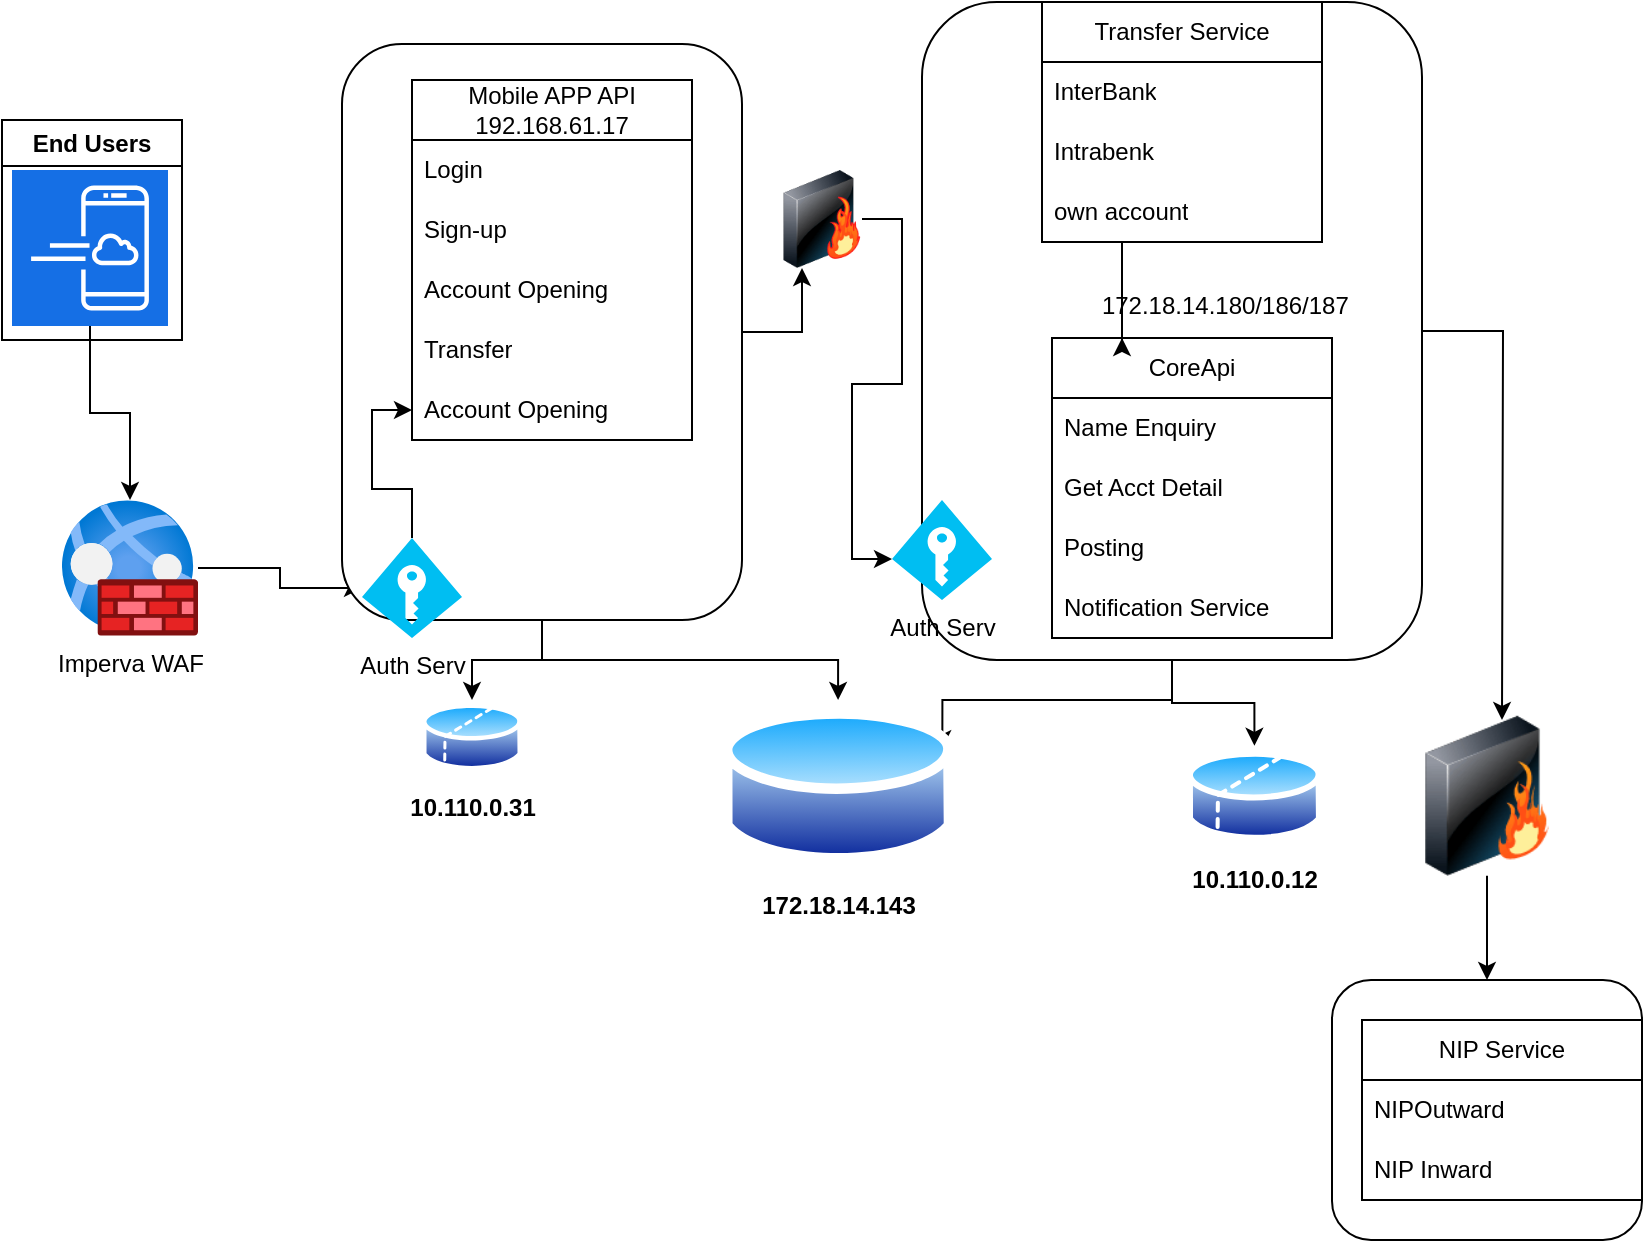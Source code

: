 <mxfile version="26.0.11">
  <diagram name="Page-1" id="iLtLGhJoXfoRHe2laWTk">
    <mxGraphModel dx="1001" dy="463" grid="1" gridSize="10" guides="1" tooltips="1" connect="1" arrows="1" fold="1" page="1" pageScale="1" pageWidth="850" pageHeight="1100" math="0" shadow="0">
      <root>
        <mxCell id="0" />
        <mxCell id="1" parent="0" />
        <mxCell id="2rMHzWM-z_1OdCPlIjtP-59" style="edgeStyle=orthogonalEdgeStyle;rounded=0;orthogonalLoop=1;jettySize=auto;html=1;entryX=1;entryY=0.25;entryDx=0;entryDy=0;" edge="1" parent="1" source="2rMHzWM-z_1OdCPlIjtP-6" target="2rMHzWM-z_1OdCPlIjtP-31">
          <mxGeometry relative="1" as="geometry" />
        </mxCell>
        <mxCell id="2rMHzWM-z_1OdCPlIjtP-69" style="edgeStyle=orthogonalEdgeStyle;rounded=0;orthogonalLoop=1;jettySize=auto;html=1;" edge="1" parent="1" source="2rMHzWM-z_1OdCPlIjtP-6">
          <mxGeometry relative="1" as="geometry">
            <mxPoint x="780" y="390" as="targetPoint" />
          </mxGeometry>
        </mxCell>
        <mxCell id="2rMHzWM-z_1OdCPlIjtP-73" style="edgeStyle=orthogonalEdgeStyle;rounded=0;orthogonalLoop=1;jettySize=auto;html=1;entryX=0.5;entryY=0;entryDx=0;entryDy=0;" edge="1" parent="1" source="2rMHzWM-z_1OdCPlIjtP-6" target="2rMHzWM-z_1OdCPlIjtP-50">
          <mxGeometry relative="1" as="geometry" />
        </mxCell>
        <mxCell id="2rMHzWM-z_1OdCPlIjtP-6" value="" style="rounded=1;whiteSpace=wrap;html=1;" vertex="1" parent="1">
          <mxGeometry x="490" y="31" width="250" height="329" as="geometry" />
        </mxCell>
        <mxCell id="2rMHzWM-z_1OdCPlIjtP-9" value="Transfer Service" style="swimlane;fontStyle=0;childLayout=stackLayout;horizontal=1;startSize=30;horizontalStack=0;resizeParent=1;resizeParentMax=0;resizeLast=0;collapsible=1;marginBottom=0;whiteSpace=wrap;html=1;" vertex="1" parent="1">
          <mxGeometry x="550" y="31" width="140" height="120" as="geometry" />
        </mxCell>
        <mxCell id="2rMHzWM-z_1OdCPlIjtP-10" value="InterBank" style="text;strokeColor=none;fillColor=none;align=left;verticalAlign=middle;spacingLeft=4;spacingRight=4;overflow=hidden;points=[[0,0.5],[1,0.5]];portConstraint=eastwest;rotatable=0;whiteSpace=wrap;html=1;" vertex="1" parent="2rMHzWM-z_1OdCPlIjtP-9">
          <mxGeometry y="30" width="140" height="30" as="geometry" />
        </mxCell>
        <mxCell id="2rMHzWM-z_1OdCPlIjtP-11" value="Intrabenk" style="text;strokeColor=none;fillColor=none;align=left;verticalAlign=middle;spacingLeft=4;spacingRight=4;overflow=hidden;points=[[0,0.5],[1,0.5]];portConstraint=eastwest;rotatable=0;whiteSpace=wrap;html=1;" vertex="1" parent="2rMHzWM-z_1OdCPlIjtP-9">
          <mxGeometry y="60" width="140" height="30" as="geometry" />
        </mxCell>
        <mxCell id="2rMHzWM-z_1OdCPlIjtP-12" value="own account" style="text;strokeColor=none;fillColor=none;align=left;verticalAlign=middle;spacingLeft=4;spacingRight=4;overflow=hidden;points=[[0,0.5],[1,0.5]];portConstraint=eastwest;rotatable=0;whiteSpace=wrap;html=1;" vertex="1" parent="2rMHzWM-z_1OdCPlIjtP-9">
          <mxGeometry y="90" width="140" height="30" as="geometry" />
        </mxCell>
        <mxCell id="2rMHzWM-z_1OdCPlIjtP-13" value="CoreApi" style="swimlane;fontStyle=0;childLayout=stackLayout;horizontal=1;startSize=30;horizontalStack=0;resizeParent=1;resizeParentMax=0;resizeLast=0;collapsible=1;marginBottom=0;whiteSpace=wrap;html=1;" vertex="1" parent="1">
          <mxGeometry x="555" y="199" width="140" height="150" as="geometry" />
        </mxCell>
        <mxCell id="2rMHzWM-z_1OdCPlIjtP-14" value="Name Enquiry" style="text;strokeColor=none;fillColor=none;align=left;verticalAlign=middle;spacingLeft=4;spacingRight=4;overflow=hidden;points=[[0,0.5],[1,0.5]];portConstraint=eastwest;rotatable=0;whiteSpace=wrap;html=1;" vertex="1" parent="2rMHzWM-z_1OdCPlIjtP-13">
          <mxGeometry y="30" width="140" height="30" as="geometry" />
        </mxCell>
        <mxCell id="2rMHzWM-z_1OdCPlIjtP-15" value="Get Acct Detail" style="text;strokeColor=none;fillColor=none;align=left;verticalAlign=middle;spacingLeft=4;spacingRight=4;overflow=hidden;points=[[0,0.5],[1,0.5]];portConstraint=eastwest;rotatable=0;whiteSpace=wrap;html=1;" vertex="1" parent="2rMHzWM-z_1OdCPlIjtP-13">
          <mxGeometry y="60" width="140" height="30" as="geometry" />
        </mxCell>
        <mxCell id="2rMHzWM-z_1OdCPlIjtP-16" value="Posting" style="text;strokeColor=none;fillColor=none;align=left;verticalAlign=middle;spacingLeft=4;spacingRight=4;overflow=hidden;points=[[0,0.5],[1,0.5]];portConstraint=eastwest;rotatable=0;whiteSpace=wrap;html=1;" vertex="1" parent="2rMHzWM-z_1OdCPlIjtP-13">
          <mxGeometry y="90" width="140" height="30" as="geometry" />
        </mxCell>
        <mxCell id="2rMHzWM-z_1OdCPlIjtP-52" value="Notification Service" style="text;strokeColor=none;fillColor=none;align=left;verticalAlign=middle;spacingLeft=4;spacingRight=4;overflow=hidden;points=[[0,0.5],[1,0.5]];portConstraint=eastwest;rotatable=0;whiteSpace=wrap;html=1;" vertex="1" parent="2rMHzWM-z_1OdCPlIjtP-13">
          <mxGeometry y="120" width="140" height="30" as="geometry" />
        </mxCell>
        <mxCell id="2rMHzWM-z_1OdCPlIjtP-39" style="edgeStyle=orthogonalEdgeStyle;rounded=0;orthogonalLoop=1;jettySize=auto;html=1;" edge="1" parent="1" source="2rMHzWM-z_1OdCPlIjtP-17" target="2rMHzWM-z_1OdCPlIjtP-35">
          <mxGeometry relative="1" as="geometry" />
        </mxCell>
        <mxCell id="2rMHzWM-z_1OdCPlIjtP-17" value="Imperva WAF" style="image;aspect=fixed;html=1;points=[];align=center;fontSize=12;image=img/lib/azure2/networking/Web_Application_Firewall_Policies_WAF.svg;" vertex="1" parent="1">
          <mxGeometry x="60" y="280" width="68" height="68" as="geometry" />
        </mxCell>
        <mxCell id="2rMHzWM-z_1OdCPlIjtP-42" style="edgeStyle=orthogonalEdgeStyle;rounded=0;orthogonalLoop=1;jettySize=auto;html=1;entryX=0.25;entryY=1;entryDx=0;entryDy=0;" edge="1" parent="1" source="2rMHzWM-z_1OdCPlIjtP-18" target="2rMHzWM-z_1OdCPlIjtP-41">
          <mxGeometry relative="1" as="geometry" />
        </mxCell>
        <mxCell id="2rMHzWM-z_1OdCPlIjtP-56" style="edgeStyle=orthogonalEdgeStyle;rounded=0;orthogonalLoop=1;jettySize=auto;html=1;" edge="1" parent="1" source="2rMHzWM-z_1OdCPlIjtP-18" target="2rMHzWM-z_1OdCPlIjtP-33">
          <mxGeometry relative="1" as="geometry" />
        </mxCell>
        <mxCell id="2rMHzWM-z_1OdCPlIjtP-57" style="edgeStyle=orthogonalEdgeStyle;rounded=0;orthogonalLoop=1;jettySize=auto;html=1;" edge="1" parent="1" source="2rMHzWM-z_1OdCPlIjtP-18" target="2rMHzWM-z_1OdCPlIjtP-31">
          <mxGeometry relative="1" as="geometry" />
        </mxCell>
        <mxCell id="2rMHzWM-z_1OdCPlIjtP-18" value="" style="rounded=1;whiteSpace=wrap;html=1;" vertex="1" parent="1">
          <mxGeometry x="200" y="52" width="200" height="288" as="geometry" />
        </mxCell>
        <mxCell id="2rMHzWM-z_1OdCPlIjtP-19" value="Mobile APP API&lt;div&gt;192.168.61.17&lt;/div&gt;" style="swimlane;fontStyle=0;childLayout=stackLayout;horizontal=1;startSize=30;horizontalStack=0;resizeParent=1;resizeParentMax=0;resizeLast=0;collapsible=1;marginBottom=0;whiteSpace=wrap;html=1;" vertex="1" parent="1">
          <mxGeometry x="235" y="70" width="140" height="180" as="geometry" />
        </mxCell>
        <mxCell id="2rMHzWM-z_1OdCPlIjtP-20" value="Login" style="text;strokeColor=none;fillColor=none;align=left;verticalAlign=middle;spacingLeft=4;spacingRight=4;overflow=hidden;points=[[0,0.5],[1,0.5]];portConstraint=eastwest;rotatable=0;whiteSpace=wrap;html=1;" vertex="1" parent="2rMHzWM-z_1OdCPlIjtP-19">
          <mxGeometry y="30" width="140" height="30" as="geometry" />
        </mxCell>
        <mxCell id="2rMHzWM-z_1OdCPlIjtP-21" value="Sign-up" style="text;strokeColor=none;fillColor=none;align=left;verticalAlign=middle;spacingLeft=4;spacingRight=4;overflow=hidden;points=[[0,0.5],[1,0.5]];portConstraint=eastwest;rotatable=0;whiteSpace=wrap;html=1;" vertex="1" parent="2rMHzWM-z_1OdCPlIjtP-19">
          <mxGeometry y="60" width="140" height="30" as="geometry" />
        </mxCell>
        <mxCell id="2rMHzWM-z_1OdCPlIjtP-22" value="Account Opening" style="text;strokeColor=none;fillColor=none;align=left;verticalAlign=middle;spacingLeft=4;spacingRight=4;overflow=hidden;points=[[0,0.5],[1,0.5]];portConstraint=eastwest;rotatable=0;whiteSpace=wrap;html=1;" vertex="1" parent="2rMHzWM-z_1OdCPlIjtP-19">
          <mxGeometry y="90" width="140" height="30" as="geometry" />
        </mxCell>
        <mxCell id="2rMHzWM-z_1OdCPlIjtP-23" value="Transfer" style="text;strokeColor=none;fillColor=none;align=left;verticalAlign=middle;spacingLeft=4;spacingRight=4;overflow=hidden;points=[[0,0.5],[1,0.5]];portConstraint=eastwest;rotatable=0;whiteSpace=wrap;html=1;" vertex="1" parent="2rMHzWM-z_1OdCPlIjtP-19">
          <mxGeometry y="120" width="140" height="30" as="geometry" />
        </mxCell>
        <mxCell id="2rMHzWM-z_1OdCPlIjtP-24" value="Account Opening" style="text;strokeColor=none;fillColor=none;align=left;verticalAlign=middle;spacingLeft=4;spacingRight=4;overflow=hidden;points=[[0,0.5],[1,0.5]];portConstraint=eastwest;rotatable=0;whiteSpace=wrap;html=1;" vertex="1" parent="2rMHzWM-z_1OdCPlIjtP-19">
          <mxGeometry y="150" width="140" height="30" as="geometry" />
        </mxCell>
        <mxCell id="2rMHzWM-z_1OdCPlIjtP-25" value="Auth Serv" style="verticalLabelPosition=bottom;html=1;verticalAlign=top;align=center;strokeColor=none;fillColor=#00BEF2;shape=mxgraph.azure.access_control;" vertex="1" parent="1">
          <mxGeometry x="475" y="280" width="50" height="50" as="geometry" />
        </mxCell>
        <mxCell id="2rMHzWM-z_1OdCPlIjtP-29" value="End Users" style="swimlane;whiteSpace=wrap;html=1;" vertex="1" parent="1">
          <mxGeometry x="30" y="90" width="90" height="110" as="geometry" />
        </mxCell>
        <mxCell id="2rMHzWM-z_1OdCPlIjtP-1" value="" style="sketch=0;points=[[0,0,0],[0.25,0,0],[0.5,0,0],[0.75,0,0],[1,0,0],[0,1,0],[0.25,1,0],[0.5,1,0],[0.75,1,0],[1,1,0],[0,0.25,0],[0,0.5,0],[0,0.75,0],[1,0.25,0],[1,0.5,0],[1,0.75,0]];outlineConnect=0;fontColor=#232F3E;fillColor=light-dark(#156fe5, #ff81d9);strokeColor=#ffffff;dashed=0;verticalLabelPosition=bottom;verticalAlign=top;align=center;html=1;fontSize=12;fontStyle=0;aspect=fixed;shape=mxgraph.aws4.resourceIcon;resIcon=mxgraph.aws4.mobile_application;" vertex="1" parent="2rMHzWM-z_1OdCPlIjtP-29">
          <mxGeometry x="5" y="25" width="78" height="78" as="geometry" />
        </mxCell>
        <mxCell id="2rMHzWM-z_1OdCPlIjtP-31" value="&lt;b&gt;172.18.14.143&lt;/b&gt;" style="image;aspect=fixed;perimeter=ellipsePerimeter;html=1;align=center;shadow=0;dashed=0;spacingTop=3;image=img/lib/active_directory/database.svg;" vertex="1" parent="1">
          <mxGeometry x="390" y="380" width="116.08" height="85.9" as="geometry" />
        </mxCell>
        <mxCell id="2rMHzWM-z_1OdCPlIjtP-33" value="&lt;b&gt;10.110.0.31&lt;/b&gt;" style="image;aspect=fixed;perimeter=ellipsePerimeter;html=1;align=center;shadow=0;dashed=0;spacingTop=3;image=img/lib/active_directory/database_partition_2.svg;" vertex="1" parent="1">
          <mxGeometry x="240" y="380" width="50" height="37" as="geometry" />
        </mxCell>
        <mxCell id="2rMHzWM-z_1OdCPlIjtP-40" value="" style="edgeStyle=orthogonalEdgeStyle;rounded=0;orthogonalLoop=1;jettySize=auto;html=1;" edge="1" parent="1" source="2rMHzWM-z_1OdCPlIjtP-35" target="2rMHzWM-z_1OdCPlIjtP-24">
          <mxGeometry relative="1" as="geometry" />
        </mxCell>
        <mxCell id="2rMHzWM-z_1OdCPlIjtP-35" value="Auth Serv" style="verticalLabelPosition=bottom;html=1;verticalAlign=top;align=center;strokeColor=none;fillColor=#00BEF2;shape=mxgraph.azure.access_control;" vertex="1" parent="1">
          <mxGeometry x="210" y="299" width="50" height="50" as="geometry" />
        </mxCell>
        <mxCell id="2rMHzWM-z_1OdCPlIjtP-36" style="edgeStyle=orthogonalEdgeStyle;rounded=0;orthogonalLoop=1;jettySize=auto;html=1;" edge="1" parent="1" source="2rMHzWM-z_1OdCPlIjtP-1" target="2rMHzWM-z_1OdCPlIjtP-17">
          <mxGeometry relative="1" as="geometry" />
        </mxCell>
        <mxCell id="2rMHzWM-z_1OdCPlIjtP-41" value="" style="image;html=1;image=img/lib/clip_art/networking/Firewall-page1_128x128.png" vertex="1" parent="1">
          <mxGeometry x="420" y="115" width="40" height="49" as="geometry" />
        </mxCell>
        <mxCell id="2rMHzWM-z_1OdCPlIjtP-45" style="edgeStyle=orthogonalEdgeStyle;rounded=0;orthogonalLoop=1;jettySize=auto;html=1;entryX=0;entryY=0.59;entryDx=0;entryDy=0;entryPerimeter=0;" edge="1" parent="1" source="2rMHzWM-z_1OdCPlIjtP-41" target="2rMHzWM-z_1OdCPlIjtP-25">
          <mxGeometry relative="1" as="geometry" />
        </mxCell>
        <mxCell id="2rMHzWM-z_1OdCPlIjtP-49" style="edgeStyle=orthogonalEdgeStyle;rounded=0;orthogonalLoop=1;jettySize=auto;html=1;entryX=0.25;entryY=0;entryDx=0;entryDy=0;" edge="1" parent="1" source="2rMHzWM-z_1OdCPlIjtP-12" target="2rMHzWM-z_1OdCPlIjtP-13">
          <mxGeometry relative="1" as="geometry">
            <Array as="points">
              <mxPoint x="590" y="200" />
            </Array>
          </mxGeometry>
        </mxCell>
        <mxCell id="2rMHzWM-z_1OdCPlIjtP-50" value="&lt;b&gt;10.110.0.12&lt;/b&gt;" style="image;aspect=fixed;perimeter=ellipsePerimeter;html=1;align=center;shadow=0;dashed=0;spacingTop=3;image=img/lib/active_directory/database_partition_2.svg;" vertex="1" parent="1">
          <mxGeometry x="622.43" y="402.9" width="67.57" height="50" as="geometry" />
        </mxCell>
        <mxCell id="2rMHzWM-z_1OdCPlIjtP-55" value="" style="rounded=1;whiteSpace=wrap;html=1;" vertex="1" parent="1">
          <mxGeometry x="695" y="520" width="155" height="130" as="geometry" />
        </mxCell>
        <mxCell id="2rMHzWM-z_1OdCPlIjtP-60" value="NIP Service" style="swimlane;fontStyle=0;childLayout=stackLayout;horizontal=1;startSize=30;horizontalStack=0;resizeParent=1;resizeParentMax=0;resizeLast=0;collapsible=1;marginBottom=0;whiteSpace=wrap;html=1;" vertex="1" parent="1">
          <mxGeometry x="710" y="540" width="140" height="90" as="geometry" />
        </mxCell>
        <mxCell id="2rMHzWM-z_1OdCPlIjtP-61" value="NIPOutward&amp;nbsp;" style="text;strokeColor=none;fillColor=none;align=left;verticalAlign=middle;spacingLeft=4;spacingRight=4;overflow=hidden;points=[[0,0.5],[1,0.5]];portConstraint=eastwest;rotatable=0;whiteSpace=wrap;html=1;" vertex="1" parent="2rMHzWM-z_1OdCPlIjtP-60">
          <mxGeometry y="30" width="140" height="30" as="geometry" />
        </mxCell>
        <mxCell id="2rMHzWM-z_1OdCPlIjtP-62" value="NIP Inward" style="text;strokeColor=none;fillColor=none;align=left;verticalAlign=middle;spacingLeft=4;spacingRight=4;overflow=hidden;points=[[0,0.5],[1,0.5]];portConstraint=eastwest;rotatable=0;whiteSpace=wrap;html=1;" vertex="1" parent="2rMHzWM-z_1OdCPlIjtP-60">
          <mxGeometry y="60" width="140" height="30" as="geometry" />
        </mxCell>
        <mxCell id="2rMHzWM-z_1OdCPlIjtP-68" style="edgeStyle=orthogonalEdgeStyle;rounded=0;orthogonalLoop=1;jettySize=auto;html=1;entryX=0.5;entryY=0;entryDx=0;entryDy=0;" edge="1" parent="1" source="2rMHzWM-z_1OdCPlIjtP-64" target="2rMHzWM-z_1OdCPlIjtP-55">
          <mxGeometry relative="1" as="geometry" />
        </mxCell>
        <mxCell id="2rMHzWM-z_1OdCPlIjtP-64" value="" style="image;html=1;image=img/lib/clip_art/networking/Firewall_128x128.png" vertex="1" parent="1">
          <mxGeometry x="732.5" y="387.9" width="80" height="80" as="geometry" />
        </mxCell>
        <mxCell id="2rMHzWM-z_1OdCPlIjtP-70" value="&amp;nbsp; &amp;nbsp;172.18.14.180/186/187" style="text;html=1;align=center;verticalAlign=middle;whiteSpace=wrap;rounded=0;" vertex="1" parent="1">
          <mxGeometry x="610" y="160" width="60" height="30" as="geometry" />
        </mxCell>
      </root>
    </mxGraphModel>
  </diagram>
</mxfile>
